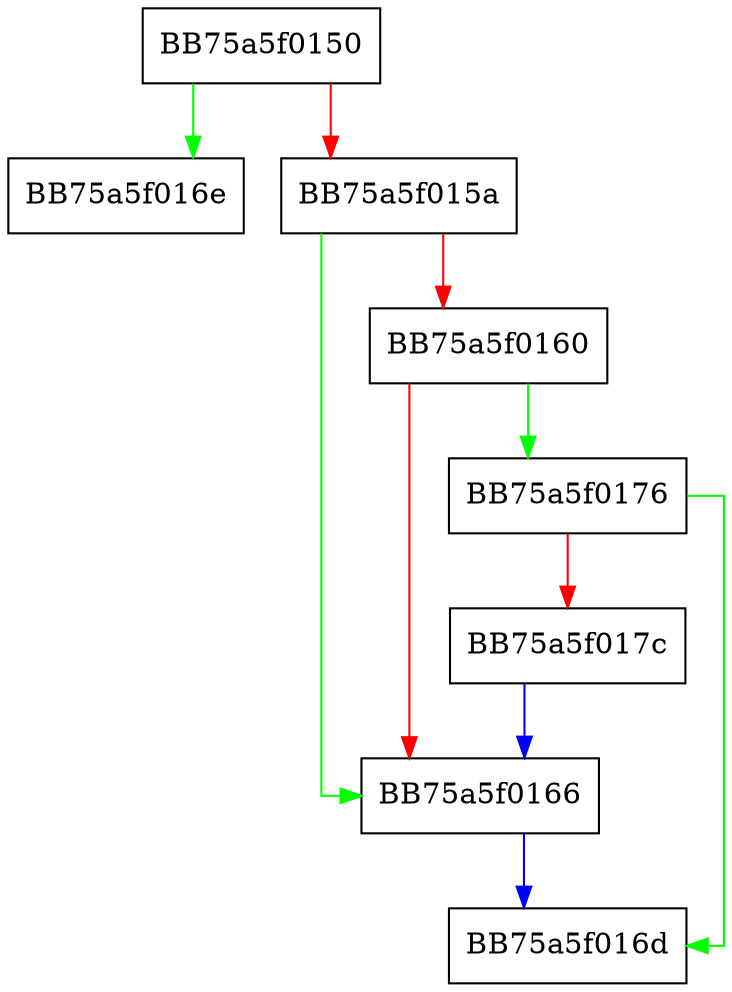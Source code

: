 digraph Finish {
  node [shape="box"];
  graph [splines=ortho];
  BB75a5f0150 -> BB75a5f016e [color="green"];
  BB75a5f0150 -> BB75a5f015a [color="red"];
  BB75a5f015a -> BB75a5f0166 [color="green"];
  BB75a5f015a -> BB75a5f0160 [color="red"];
  BB75a5f0160 -> BB75a5f0176 [color="green"];
  BB75a5f0160 -> BB75a5f0166 [color="red"];
  BB75a5f0166 -> BB75a5f016d [color="blue"];
  BB75a5f0176 -> BB75a5f016d [color="green"];
  BB75a5f0176 -> BB75a5f017c [color="red"];
  BB75a5f017c -> BB75a5f0166 [color="blue"];
}